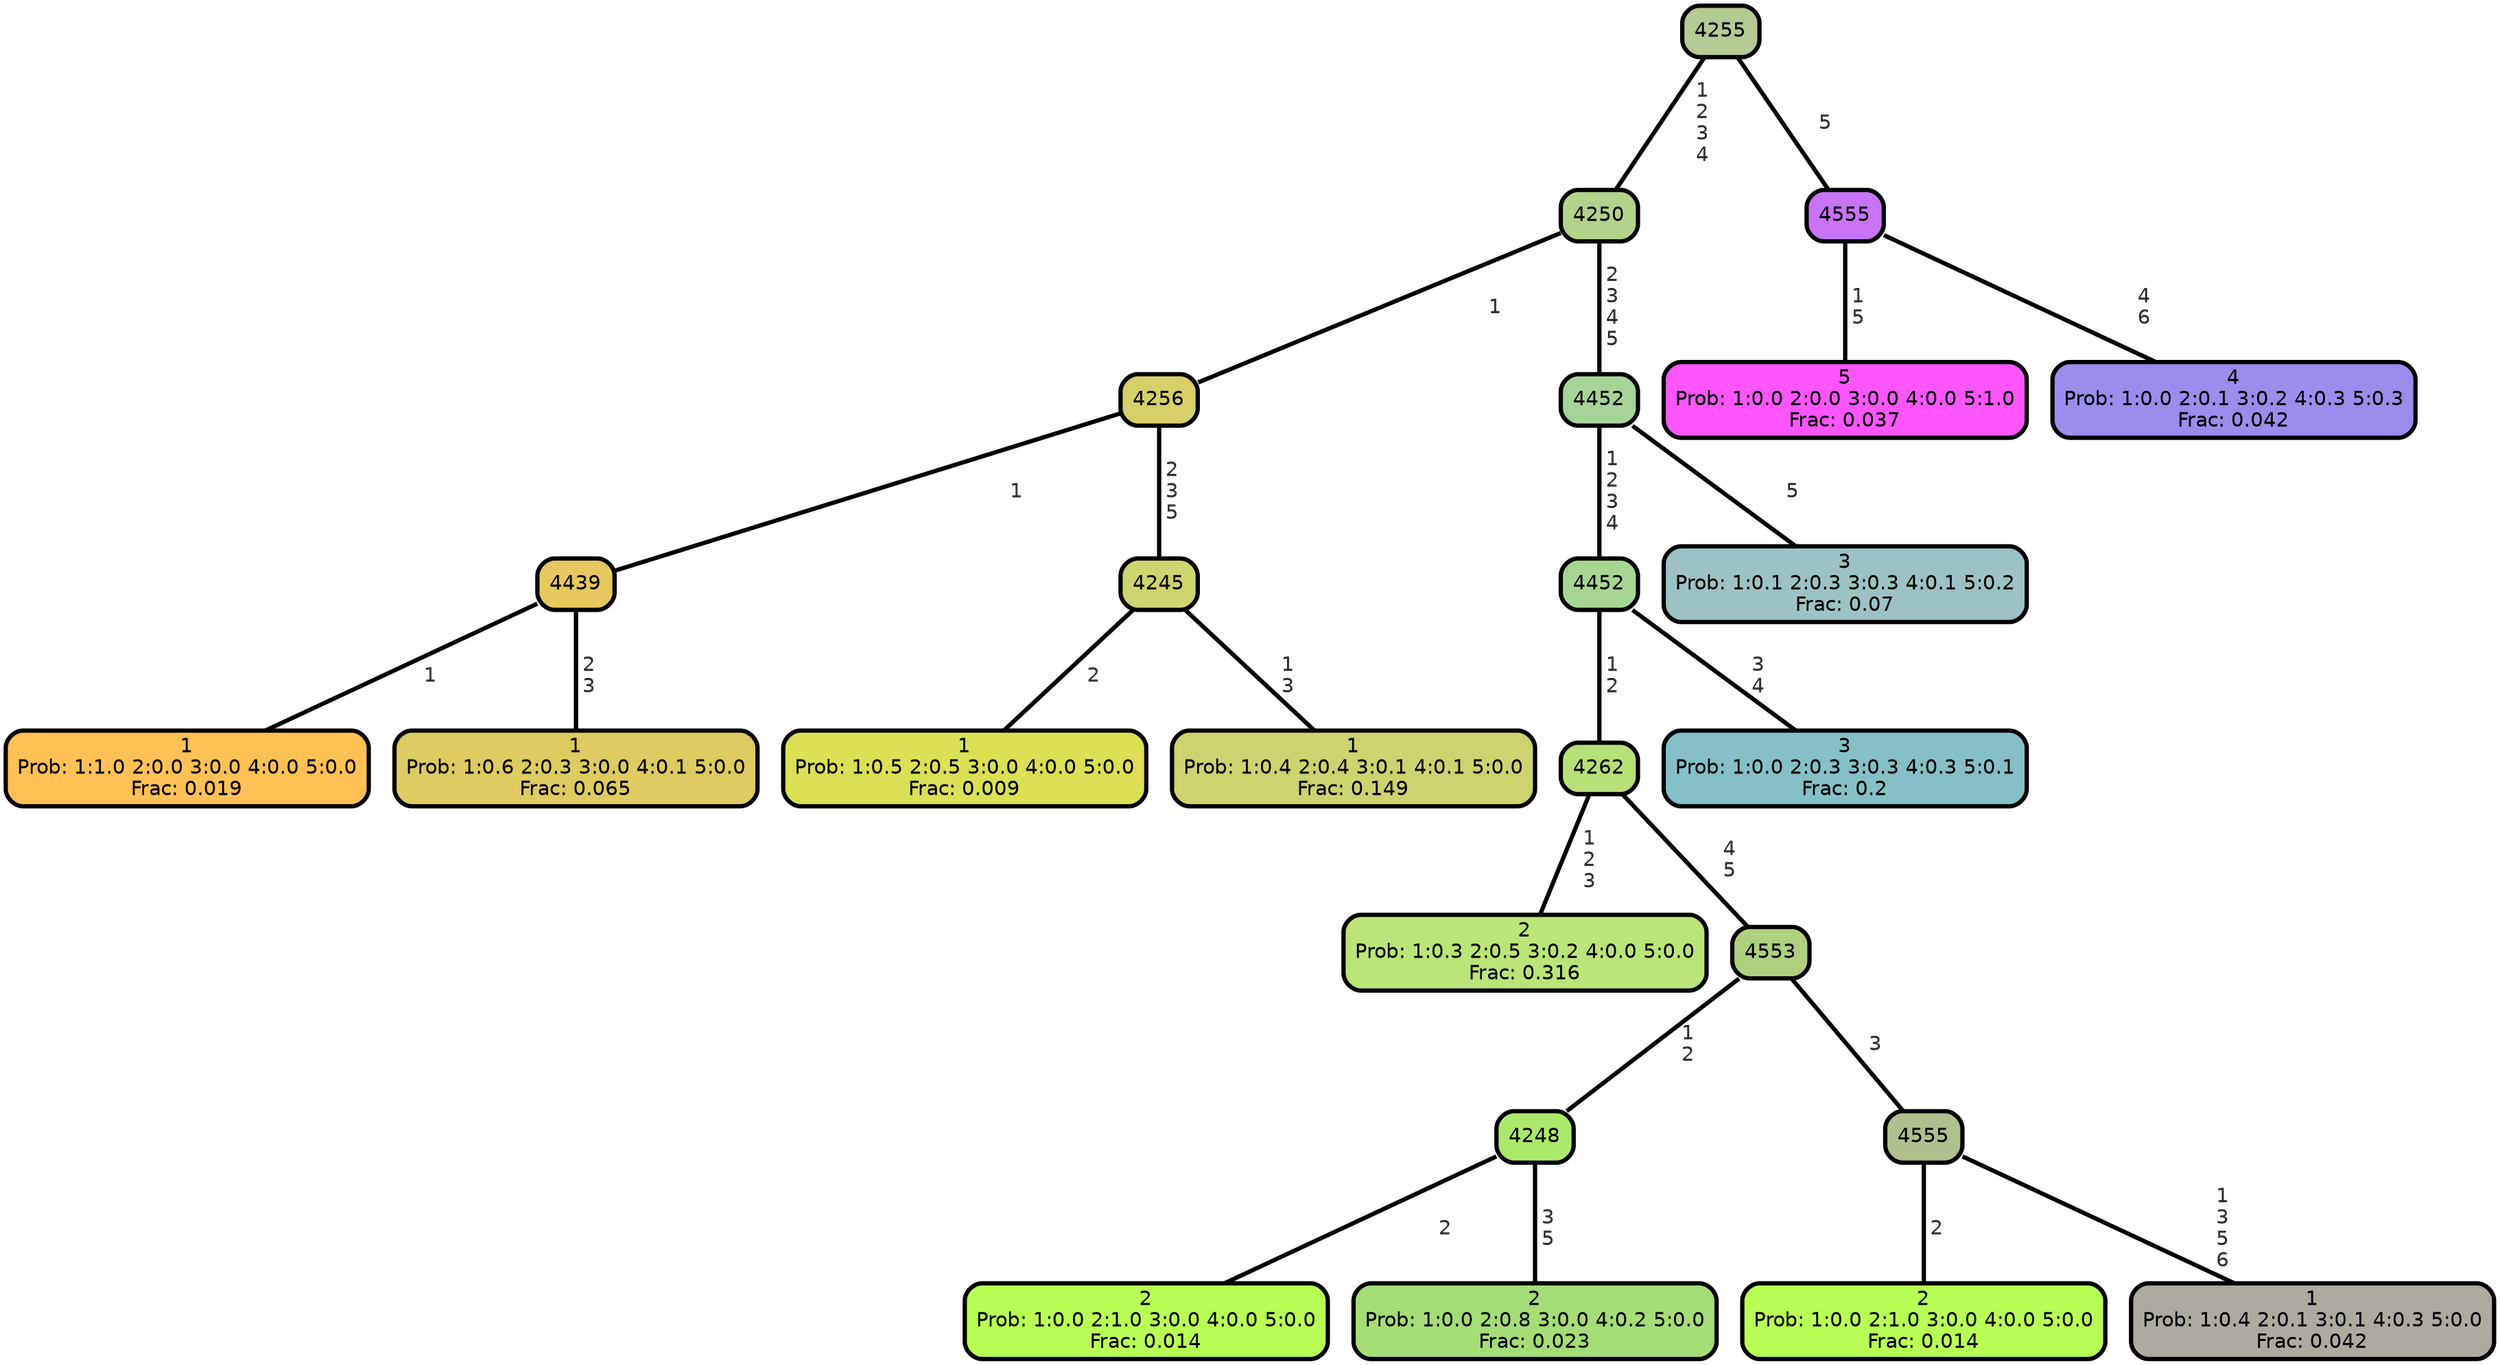 graph Tree {
node [shape=box, style="filled, rounded",color="black",penwidth="3",fontcolor="black",                 fontname=helvetica] ;
graph [ranksep="0 equally", splines=straight,                 bgcolor=transparent, dpi=200] ;
edge [fontname=helvetica, fontweight=bold,fontcolor=grey14,color=black] ;
0 [label="1
Prob: 1:1.0 2:0.0 3:0.0 4:0.0 5:0.0
Frac: 0.019", fillcolor="#ffc155"] ;
1 [label="4439", fillcolor="#e6c85e"] ;
2 [label="1
Prob: 1:0.6 2:0.3 3:0.0 4:0.1 5:0.0
Frac: 0.065", fillcolor="#decb61"] ;
3 [label="4256", fillcolor="#d6d068"] ;
4 [label="1
Prob: 1:0.5 2:0.5 3:0.0 4:0.0 5:0.0
Frac: 0.009", fillcolor="#dbe055"] ;
5 [label="4245", fillcolor="#ced46e"] ;
6 [label="1
Prob: 1:0.4 2:0.4 3:0.1 4:0.1 5:0.0
Frac: 0.149", fillcolor="#cdd36f"] ;
7 [label="4250", fillcolor="#b3d38b"] ;
8 [label="2
Prob: 1:0.3 2:0.5 3:0.2 4:0.0 5:0.0
Frac: 0.316", fillcolor="#bbe578"] ;
9 [label="4262", fillcolor="#b8e079"] ;
10 [label="2
Prob: 1:0.0 2:1.0 3:0.0 4:0.0 5:0.0
Frac: 0.014", fillcolor="#b8ff55"] ;
11 [label="4248", fillcolor="#ace96a"] ;
12 [label="2
Prob: 1:0.0 2:0.8 3:0.0 4:0.2 5:0.0
Frac: 0.023", fillcolor="#a5dd77"] ;
13 [label="4553", fillcolor="#aed07f"] ;
14 [label="2
Prob: 1:0.0 2:1.0 3:0.0 4:0.0 5:0.0
Frac: 0.014", fillcolor="#b8ff55"] ;
15 [label="4555", fillcolor="#afbf8d"] ;
16 [label="1
Prob: 1:0.4 2:0.1 3:0.1 4:0.3 5:0.0
Frac: 0.042", fillcolor="#adaaa0"] ;
17 [label="4452", fillcolor="#a7d693"] ;
18 [label="3
Prob: 1:0.0 2:0.3 3:0.3 4:0.3 5:0.1
Frac: 0.2", fillcolor="#85c0c7"] ;
19 [label="4452", fillcolor="#a6d498"] ;
20 [label="3
Prob: 1:0.1 2:0.3 3:0.3 4:0.1 5:0.2
Frac: 0.07", fillcolor="#9dc2c6"] ;
21 [label="4255", fillcolor="#b4cb94"] ;
22 [label="5
Prob: 1:0.0 2:0.0 3:0.0 4:0.0 5:1.0
Frac: 0.037", fillcolor="#ff55ff"] ;
23 [label="4555", fillcolor="#c973f5"] ;
24 [label="4
Prob: 1:0.0 2:0.1 3:0.2 4:0.3 5:0.3
Frac: 0.042", fillcolor="#9a8dec"] ;
1 -- 0 [label=" 1",penwidth=3] ;
1 -- 2 [label=" 2\n 3",penwidth=3] ;
3 -- 1 [label=" 1",penwidth=3] ;
3 -- 5 [label=" 2\n 3\n 5",penwidth=3] ;
5 -- 4 [label=" 2",penwidth=3] ;
5 -- 6 [label=" 1\n 3",penwidth=3] ;
7 -- 3 [label=" 1",penwidth=3] ;
7 -- 19 [label=" 2\n 3\n 4\n 5",penwidth=3] ;
9 -- 8 [label=" 1\n 2\n 3",penwidth=3] ;
9 -- 13 [label=" 4\n 5",penwidth=3] ;
11 -- 10 [label=" 2",penwidth=3] ;
11 -- 12 [label=" 3\n 5",penwidth=3] ;
13 -- 11 [label=" 1\n 2",penwidth=3] ;
13 -- 15 [label=" 3",penwidth=3] ;
15 -- 14 [label=" 2",penwidth=3] ;
15 -- 16 [label=" 1\n 3\n 5\n 6",penwidth=3] ;
17 -- 9 [label=" 1\n 2",penwidth=3] ;
17 -- 18 [label=" 3\n 4",penwidth=3] ;
19 -- 17 [label=" 1\n 2\n 3\n 4",penwidth=3] ;
19 -- 20 [label=" 5",penwidth=3] ;
21 -- 7 [label=" 1\n 2\n 3\n 4",penwidth=3] ;
21 -- 23 [label=" 5",penwidth=3] ;
23 -- 22 [label=" 1\n 5",penwidth=3] ;
23 -- 24 [label=" 4\n 6",penwidth=3] ;
{rank = same;}}